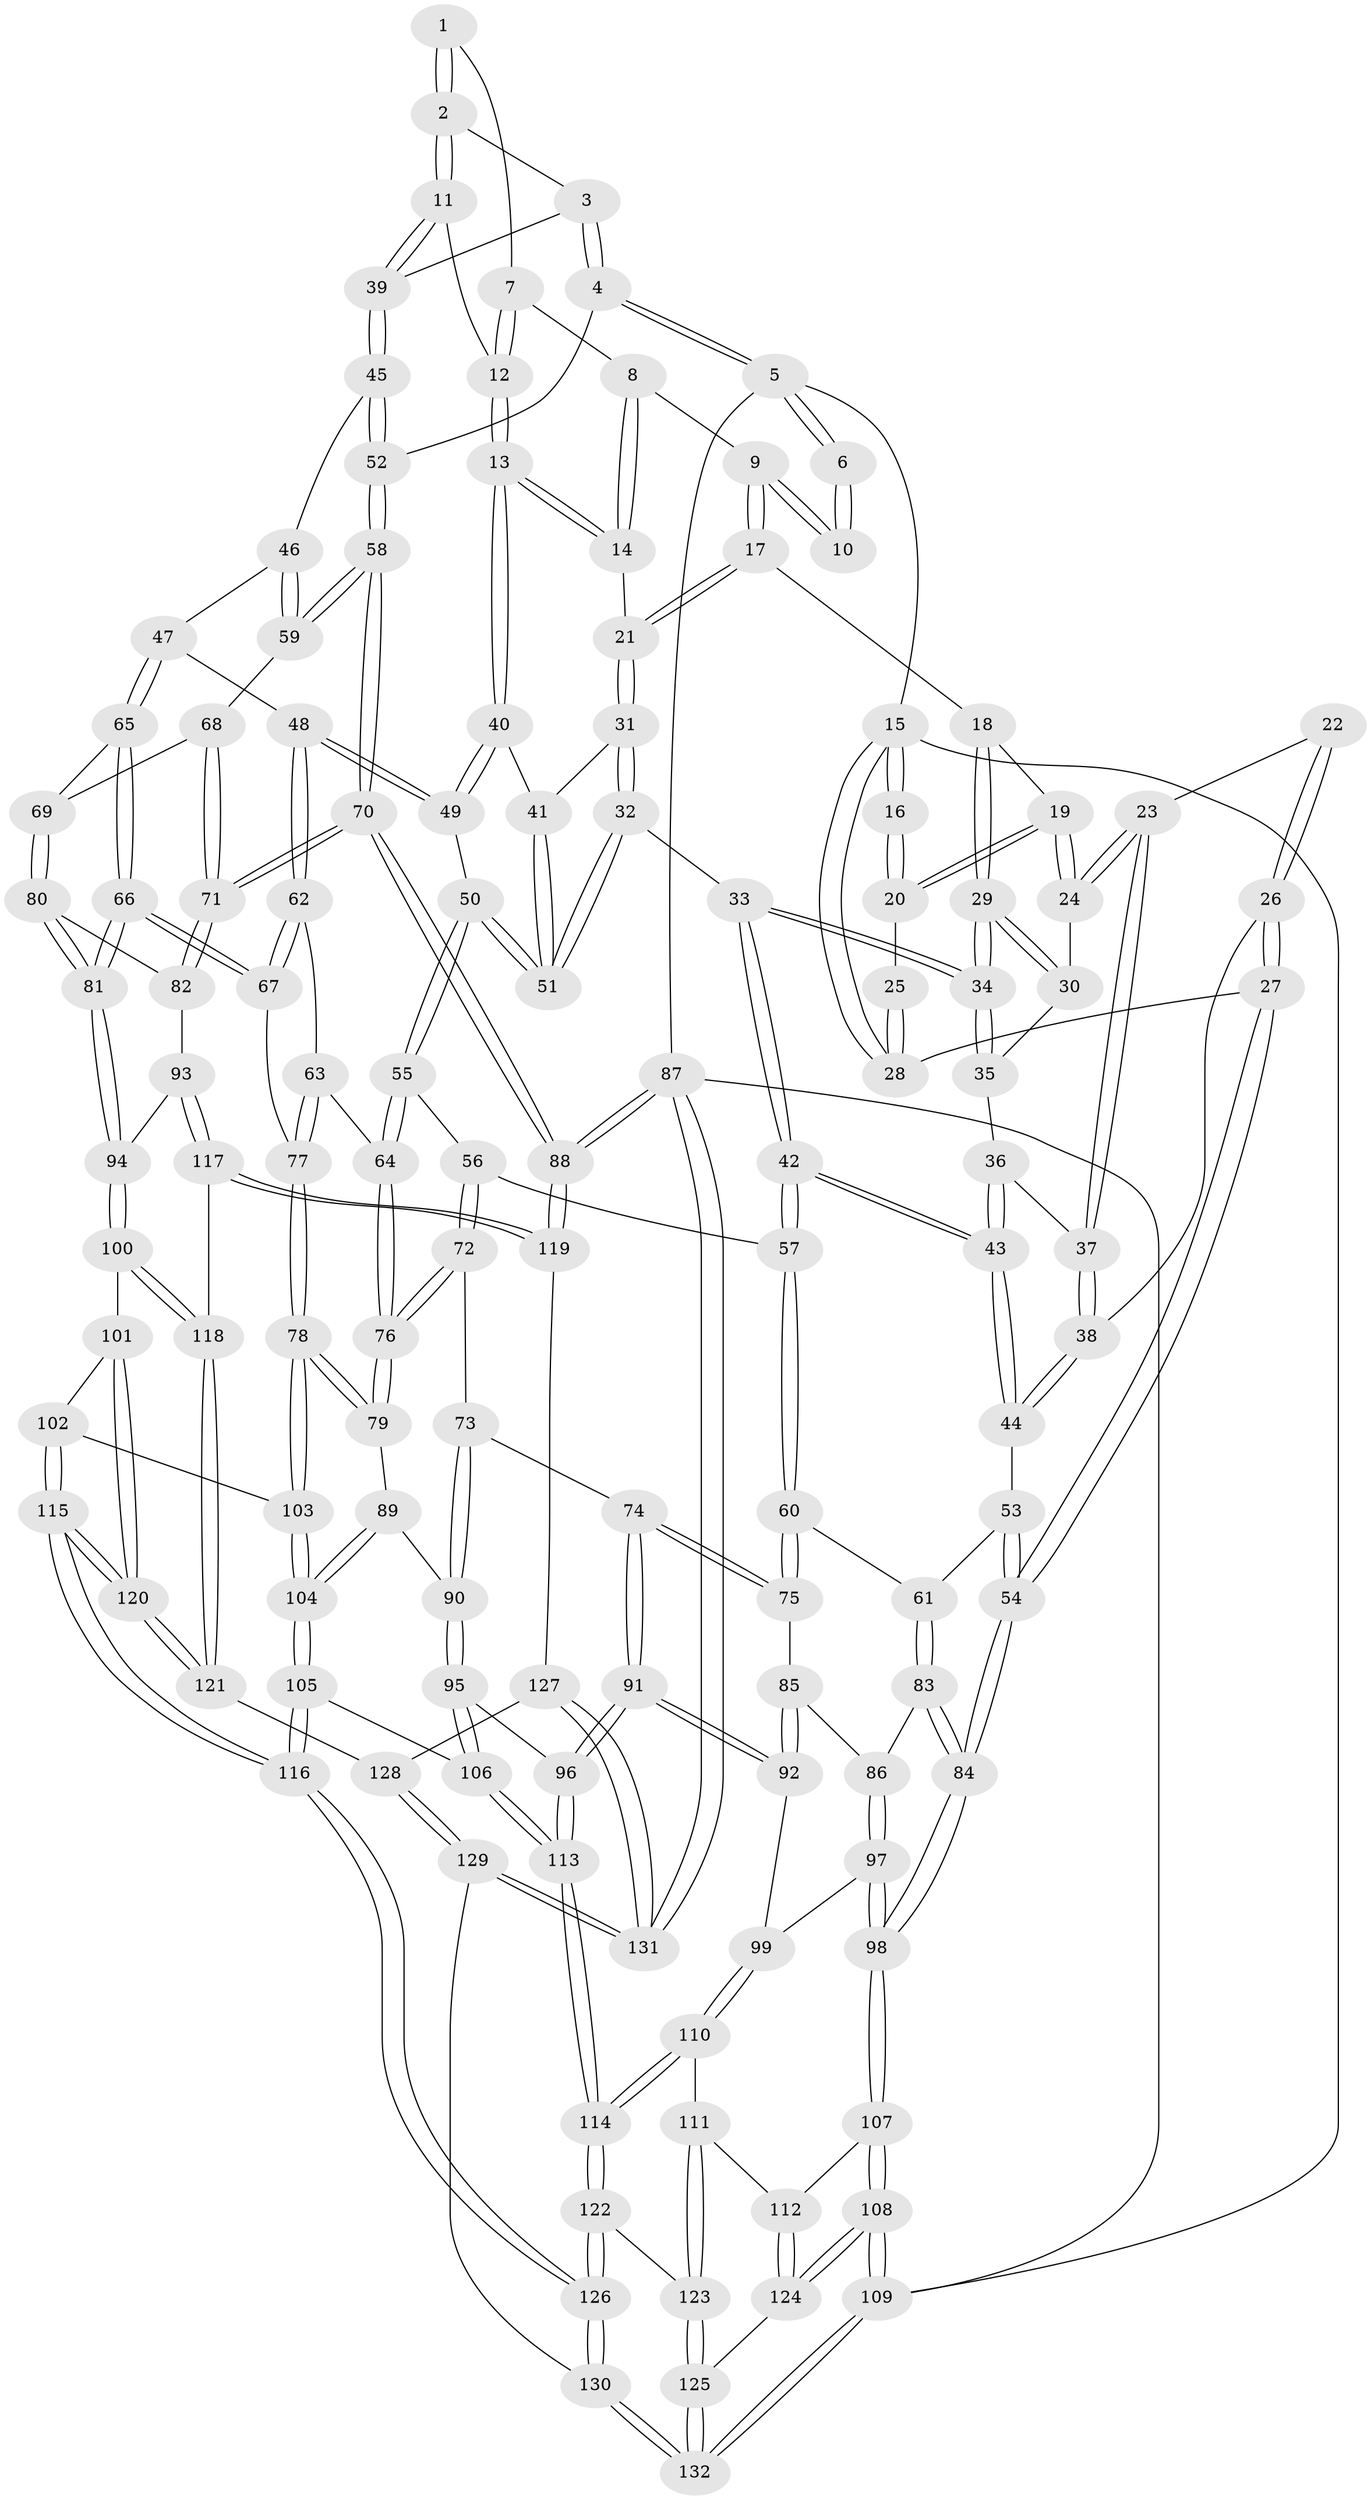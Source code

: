 // Generated by graph-tools (version 1.1) at 2025/59/03/09/25 04:59:55]
// undirected, 132 vertices, 327 edges
graph export_dot {
graph [start="1"]
  node [color=gray90,style=filled];
  1 [pos="+0.8619913058122985+0.03544990164581867"];
  2 [pos="+0.9439234565543597+0.11804727290127619"];
  3 [pos="+1+0.1389773922049802"];
  4 [pos="+1+0.11220827608270731"];
  5 [pos="+1+0"];
  6 [pos="+0.8077623548641681+0"];
  7 [pos="+0.8285641689797766+0.11118959460738162"];
  8 [pos="+0.7591551215691007+0.1383526136020596"];
  9 [pos="+0.5421812445213162+0"];
  10 [pos="+0.5441811668200571+0"];
  11 [pos="+0.8611096616954159+0.24594239902411294"];
  12 [pos="+0.8563507173171733+0.24458099629622232"];
  13 [pos="+0.775444467725165+0.2587318181741595"];
  14 [pos="+0.7387732354632514+0.2073831102600598"];
  15 [pos="+0+0"];
  16 [pos="+0.26284165145210786+0"];
  17 [pos="+0.5242083712302116+0"];
  18 [pos="+0.35760603236167504+0.10615917681077292"];
  19 [pos="+0.2313097588980458+0.11742213141327616"];
  20 [pos="+0.22703377806095346+0.11147968038957086"];
  21 [pos="+0.5566531394360037+0.14482723288055546"];
  22 [pos="+0.08765245049113428+0.1397336238747455"];
  23 [pos="+0.16791293904641102+0.18895505709141275"];
  24 [pos="+0.22291505812039297+0.14256750723583844"];
  25 [pos="+0.03712578862394061+0.025482634954736155"];
  26 [pos="+0.05475844973030339+0.30605361271276177"];
  27 [pos="+0+0.35818356928773365"];
  28 [pos="+0+0"];
  29 [pos="+0.34359218006079467+0.2326325468314207"];
  30 [pos="+0.2439920236154391+0.18530199404353975"];
  31 [pos="+0.5430224809270326+0.22261011454331342"];
  32 [pos="+0.5339481436173725+0.26080902733296696"];
  33 [pos="+0.3921815882843715+0.3236010513229271"];
  34 [pos="+0.3470527634988784+0.25262932271870975"];
  35 [pos="+0.2444019711818194+0.2519837282251545"];
  36 [pos="+0.23425024336718187+0.26123255724793437"];
  37 [pos="+0.1463030571944933+0.26553194788891604"];
  38 [pos="+0.10346027222054249+0.3078160402323016"];
  39 [pos="+0.8961990016346133+0.27291496573437946"];
  40 [pos="+0.770968091152675+0.26553396517515315"];
  41 [pos="+0.7593920292300835+0.2726491233510473"];
  42 [pos="+0.3439304089666972+0.4177393463868224"];
  43 [pos="+0.2843042482963105+0.3964438181750377"];
  44 [pos="+0.1849509359148798+0.3869831085997691"];
  45 [pos="+0.9346174419644889+0.3294538921264653"];
  46 [pos="+0.8886337013206119+0.4076862105775418"];
  47 [pos="+0.8131693457465038+0.4378290686040908"];
  48 [pos="+0.8072882455812177+0.43580758351186594"];
  49 [pos="+0.8016303109696721+0.4313324794974596"];
  50 [pos="+0.6233531957511569+0.3896728501165907"];
  51 [pos="+0.6213548081925773+0.37754802415191063"];
  52 [pos="+1+0.3435864523634257"];
  53 [pos="+0.15147109361093425+0.45226109963983596"];
  54 [pos="+0+0.563283244236432"];
  55 [pos="+0.5987850994829534+0.4608473917552641"];
  56 [pos="+0.3926085441377717+0.4644220689099298"];
  57 [pos="+0.34784095889041555+0.4321993379695509"];
  58 [pos="+1+0.45027593272461797"];
  59 [pos="+0.9463791143735285+0.48273707392697895"];
  60 [pos="+0.27953905816298286+0.5338423131422484"];
  61 [pos="+0.19004917623855613+0.5441233667114483"];
  62 [pos="+0.7076255236697399+0.5302337767583943"];
  63 [pos="+0.6368473729465536+0.49300049596764683"];
  64 [pos="+0.601400053615041+0.47185998769194704"];
  65 [pos="+0.8273653366447502+0.5188648131280893"];
  66 [pos="+0.77989443090029+0.6281282453186758"];
  67 [pos="+0.7575444376646433+0.6243382674797832"];
  68 [pos="+0.9360049444615632+0.5207254167066986"];
  69 [pos="+0.9169183874316187+0.5440087116441393"];
  70 [pos="+1+0.6793407548022369"];
  71 [pos="+1+0.6589919656982522"];
  72 [pos="+0.43258942783630894+0.5631195099345434"];
  73 [pos="+0.4323019934520805+0.5651177014362178"];
  74 [pos="+0.34451231958681855+0.6370204749901002"];
  75 [pos="+0.28526598819204246+0.5674768368500166"];
  76 [pos="+0.5742272674669734+0.5670364143536182"];
  77 [pos="+0.691575230934365+0.650439583974688"];
  78 [pos="+0.6730823887064571+0.6589622150292918"];
  79 [pos="+0.585576550684239+0.6349914481847934"];
  80 [pos="+0.9169599803105167+0.5450388830715759"];
  81 [pos="+0.8024355708365772+0.6483289784700323"];
  82 [pos="+0.9432403514729734+0.6196004270562387"];
  83 [pos="+0.162632173827001+0.5674266925882504"];
  84 [pos="+0+0.5697131391041618"];
  85 [pos="+0.27633289182594084+0.5838615303349718"];
  86 [pos="+0.18290884729534682+0.6455401453085907"];
  87 [pos="+1+1"];
  88 [pos="+1+0.8013605580595365"];
  89 [pos="+0.5707454687298725+0.6498876846847241"];
  90 [pos="+0.46243439676231257+0.6628413696259007"];
  91 [pos="+0.35430752019393497+0.7143454748762196"];
  92 [pos="+0.24582745562034816+0.683504914431843"];
  93 [pos="+0.8371533711432889+0.6855484437388583"];
  94 [pos="+0.8314808518539064+0.6833559898087228"];
  95 [pos="+0.44496293934055936+0.6853845135154668"];
  96 [pos="+0.36369781986857197+0.7265333460702813"];
  97 [pos="+0.18337355008278736+0.6870610287680009"];
  98 [pos="+0+0.5835174787014017"];
  99 [pos="+0.1905453978530771+0.6983666700285366"];
  100 [pos="+0.7745190798889208+0.7528633886996683"];
  101 [pos="+0.7579058218366259+0.758536478287757"];
  102 [pos="+0.6839148448943938+0.7438377798138528"];
  103 [pos="+0.6740437614199801+0.7232474843044574"];
  104 [pos="+0.5576133504939391+0.7821636154506797"];
  105 [pos="+0.5495238250778056+0.8025329765977439"];
  106 [pos="+0.541559573181134+0.7996666556697386"];
  107 [pos="+0+0.5909484101648456"];
  108 [pos="+0+1"];
  109 [pos="+0+1"];
  110 [pos="+0.1809792273315538+0.7435449952660209"];
  111 [pos="+0.13546878453455102+0.7866393576619328"];
  112 [pos="+0.11838611017677779+0.7961016851904581"];
  113 [pos="+0.35853777050673524+0.7974547016136865"];
  114 [pos="+0.3374400793127613+0.8372095811742439"];
  115 [pos="+0.6534198229891661+0.9215120027162932"];
  116 [pos="+0.6145222976811124+0.9508147180275047"];
  117 [pos="+0.8948770637800565+0.7550130290876618"];
  118 [pos="+0.8007039157780793+0.8727764176864303"];
  119 [pos="+1+0.8079312311204409"];
  120 [pos="+0.6576241383313185+0.9197922381319302"];
  121 [pos="+0.79631879531967+0.8860236330748039"];
  122 [pos="+0.3356078889448874+0.8538279519376757"];
  123 [pos="+0.2932682949989883+0.8995859092851887"];
  124 [pos="+0.09348049536489164+0.8944478077319616"];
  125 [pos="+0.25763651320646314+0.9564373591138409"];
  126 [pos="+0.5895937516875653+1"];
  127 [pos="+0.880960891207608+0.9182410421455777"];
  128 [pos="+0.8381711843477943+0.9106472770485163"];
  129 [pos="+0.7719402523566714+1"];
  130 [pos="+0.5873164364575678+1"];
  131 [pos="+1+1"];
  132 [pos="+0.28203652114421207+1"];
  1 -- 2;
  1 -- 2;
  1 -- 7;
  2 -- 3;
  2 -- 11;
  2 -- 11;
  3 -- 4;
  3 -- 4;
  3 -- 39;
  4 -- 5;
  4 -- 5;
  4 -- 52;
  5 -- 6;
  5 -- 6;
  5 -- 15;
  5 -- 87;
  6 -- 10;
  6 -- 10;
  7 -- 8;
  7 -- 12;
  7 -- 12;
  8 -- 9;
  8 -- 14;
  8 -- 14;
  9 -- 10;
  9 -- 10;
  9 -- 17;
  9 -- 17;
  11 -- 12;
  11 -- 39;
  11 -- 39;
  12 -- 13;
  12 -- 13;
  13 -- 14;
  13 -- 14;
  13 -- 40;
  13 -- 40;
  14 -- 21;
  15 -- 16;
  15 -- 16;
  15 -- 28;
  15 -- 28;
  15 -- 109;
  16 -- 20;
  16 -- 20;
  17 -- 18;
  17 -- 21;
  17 -- 21;
  18 -- 19;
  18 -- 29;
  18 -- 29;
  19 -- 20;
  19 -- 20;
  19 -- 24;
  19 -- 24;
  20 -- 25;
  21 -- 31;
  21 -- 31;
  22 -- 23;
  22 -- 26;
  22 -- 26;
  23 -- 24;
  23 -- 24;
  23 -- 37;
  23 -- 37;
  24 -- 30;
  25 -- 28;
  25 -- 28;
  26 -- 27;
  26 -- 27;
  26 -- 38;
  27 -- 28;
  27 -- 54;
  27 -- 54;
  29 -- 30;
  29 -- 30;
  29 -- 34;
  29 -- 34;
  30 -- 35;
  31 -- 32;
  31 -- 32;
  31 -- 41;
  32 -- 33;
  32 -- 51;
  32 -- 51;
  33 -- 34;
  33 -- 34;
  33 -- 42;
  33 -- 42;
  34 -- 35;
  34 -- 35;
  35 -- 36;
  36 -- 37;
  36 -- 43;
  36 -- 43;
  37 -- 38;
  37 -- 38;
  38 -- 44;
  38 -- 44;
  39 -- 45;
  39 -- 45;
  40 -- 41;
  40 -- 49;
  40 -- 49;
  41 -- 51;
  41 -- 51;
  42 -- 43;
  42 -- 43;
  42 -- 57;
  42 -- 57;
  43 -- 44;
  43 -- 44;
  44 -- 53;
  45 -- 46;
  45 -- 52;
  45 -- 52;
  46 -- 47;
  46 -- 59;
  46 -- 59;
  47 -- 48;
  47 -- 65;
  47 -- 65;
  48 -- 49;
  48 -- 49;
  48 -- 62;
  48 -- 62;
  49 -- 50;
  50 -- 51;
  50 -- 51;
  50 -- 55;
  50 -- 55;
  52 -- 58;
  52 -- 58;
  53 -- 54;
  53 -- 54;
  53 -- 61;
  54 -- 84;
  54 -- 84;
  55 -- 56;
  55 -- 64;
  55 -- 64;
  56 -- 57;
  56 -- 72;
  56 -- 72;
  57 -- 60;
  57 -- 60;
  58 -- 59;
  58 -- 59;
  58 -- 70;
  58 -- 70;
  59 -- 68;
  60 -- 61;
  60 -- 75;
  60 -- 75;
  61 -- 83;
  61 -- 83;
  62 -- 63;
  62 -- 67;
  62 -- 67;
  63 -- 64;
  63 -- 77;
  63 -- 77;
  64 -- 76;
  64 -- 76;
  65 -- 66;
  65 -- 66;
  65 -- 69;
  66 -- 67;
  66 -- 67;
  66 -- 81;
  66 -- 81;
  67 -- 77;
  68 -- 69;
  68 -- 71;
  68 -- 71;
  69 -- 80;
  69 -- 80;
  70 -- 71;
  70 -- 71;
  70 -- 88;
  70 -- 88;
  71 -- 82;
  71 -- 82;
  72 -- 73;
  72 -- 76;
  72 -- 76;
  73 -- 74;
  73 -- 90;
  73 -- 90;
  74 -- 75;
  74 -- 75;
  74 -- 91;
  74 -- 91;
  75 -- 85;
  76 -- 79;
  76 -- 79;
  77 -- 78;
  77 -- 78;
  78 -- 79;
  78 -- 79;
  78 -- 103;
  78 -- 103;
  79 -- 89;
  80 -- 81;
  80 -- 81;
  80 -- 82;
  81 -- 94;
  81 -- 94;
  82 -- 93;
  83 -- 84;
  83 -- 84;
  83 -- 86;
  84 -- 98;
  84 -- 98;
  85 -- 86;
  85 -- 92;
  85 -- 92;
  86 -- 97;
  86 -- 97;
  87 -- 88;
  87 -- 88;
  87 -- 131;
  87 -- 131;
  87 -- 109;
  88 -- 119;
  88 -- 119;
  89 -- 90;
  89 -- 104;
  89 -- 104;
  90 -- 95;
  90 -- 95;
  91 -- 92;
  91 -- 92;
  91 -- 96;
  91 -- 96;
  92 -- 99;
  93 -- 94;
  93 -- 117;
  93 -- 117;
  94 -- 100;
  94 -- 100;
  95 -- 96;
  95 -- 106;
  95 -- 106;
  96 -- 113;
  96 -- 113;
  97 -- 98;
  97 -- 98;
  97 -- 99;
  98 -- 107;
  98 -- 107;
  99 -- 110;
  99 -- 110;
  100 -- 101;
  100 -- 118;
  100 -- 118;
  101 -- 102;
  101 -- 120;
  101 -- 120;
  102 -- 103;
  102 -- 115;
  102 -- 115;
  103 -- 104;
  103 -- 104;
  104 -- 105;
  104 -- 105;
  105 -- 106;
  105 -- 116;
  105 -- 116;
  106 -- 113;
  106 -- 113;
  107 -- 108;
  107 -- 108;
  107 -- 112;
  108 -- 109;
  108 -- 109;
  108 -- 124;
  108 -- 124;
  109 -- 132;
  109 -- 132;
  110 -- 111;
  110 -- 114;
  110 -- 114;
  111 -- 112;
  111 -- 123;
  111 -- 123;
  112 -- 124;
  112 -- 124;
  113 -- 114;
  113 -- 114;
  114 -- 122;
  114 -- 122;
  115 -- 116;
  115 -- 116;
  115 -- 120;
  115 -- 120;
  116 -- 126;
  116 -- 126;
  117 -- 118;
  117 -- 119;
  117 -- 119;
  118 -- 121;
  118 -- 121;
  119 -- 127;
  120 -- 121;
  120 -- 121;
  121 -- 128;
  122 -- 123;
  122 -- 126;
  122 -- 126;
  123 -- 125;
  123 -- 125;
  124 -- 125;
  125 -- 132;
  125 -- 132;
  126 -- 130;
  126 -- 130;
  127 -- 128;
  127 -- 131;
  127 -- 131;
  128 -- 129;
  128 -- 129;
  129 -- 130;
  129 -- 131;
  129 -- 131;
  130 -- 132;
  130 -- 132;
}
